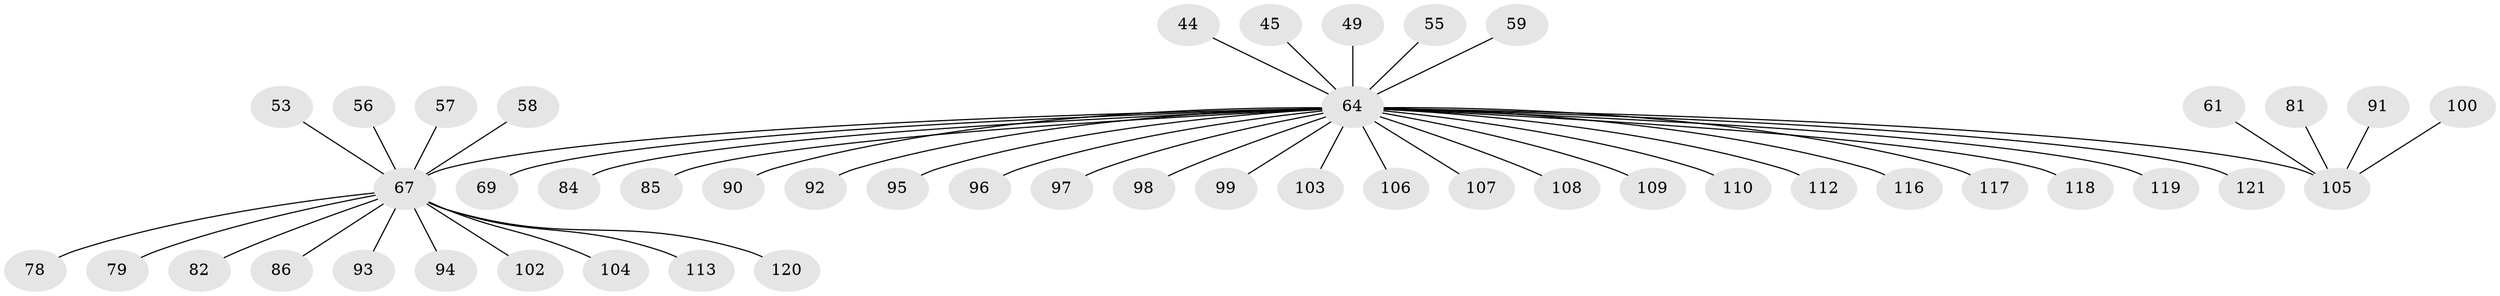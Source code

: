 // original degree distribution, {24: 0.008264462809917356, 12: 0.008264462809917356, 9: 0.008264462809917356, 4: 0.0743801652892562, 2: 0.18181818181818182, 13: 0.008264462809917356, 3: 0.03305785123966942, 5: 0.024793388429752067, 1: 0.6528925619834711}
// Generated by graph-tools (version 1.1) at 2025/51/03/04/25 21:51:56]
// undirected, 48 vertices, 47 edges
graph export_dot {
graph [start="1"]
  node [color=gray90,style=filled];
  44;
  45;
  49;
  53;
  55;
  56;
  57;
  58;
  59;
  61 [super="+46"];
  64 [super="+36+37"];
  67 [super="+18+22+62+27+16+29+47"];
  69 [super="+66"];
  78;
  79;
  81;
  82;
  84;
  85 [super="+19"];
  86;
  90 [super="+23+60+70+75"];
  91;
  92 [super="+30+71"];
  93;
  94 [super="+38+54+87"];
  95 [super="+41"];
  96 [super="+76"];
  97 [super="+88"];
  98 [super="+17"];
  99 [super="+25"];
  100;
  102;
  103;
  104 [super="+65"];
  105 [super="+4+63"];
  106 [super="+89+101"];
  107;
  108 [super="+77"];
  109 [super="+50"];
  110 [super="+8+15"];
  112 [super="+111"];
  113;
  116;
  117 [super="+48"];
  118 [super="+73"];
  119 [super="+72"];
  120 [super="+114"];
  121 [super="+115"];
  44 -- 64;
  45 -- 64;
  49 -- 64;
  53 -- 67;
  55 -- 64;
  56 -- 67;
  57 -- 67;
  58 -- 67;
  59 -- 64;
  61 -- 105;
  64 -- 67 [weight=2];
  64 -- 69;
  64 -- 84;
  64 -- 85;
  64 -- 119;
  64 -- 90;
  64 -- 92;
  64 -- 95;
  64 -- 96;
  64 -- 97;
  64 -- 98;
  64 -- 99;
  64 -- 103;
  64 -- 105 [weight=2];
  64 -- 106;
  64 -- 107;
  64 -- 108;
  64 -- 109;
  64 -- 110;
  64 -- 112;
  64 -- 116;
  64 -- 117;
  64 -- 118;
  64 -- 121;
  67 -- 78;
  67 -- 86;
  67 -- 113;
  67 -- 82;
  67 -- 93;
  67 -- 102;
  67 -- 79;
  67 -- 94;
  67 -- 104;
  67 -- 120;
  81 -- 105;
  91 -- 105;
  100 -- 105;
}
